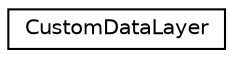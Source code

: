 digraph G
{
  edge [fontname="Helvetica",fontsize="10",labelfontname="Helvetica",labelfontsize="10"];
  node [fontname="Helvetica",fontsize="10",shape=record];
  rankdir=LR;
  Node1 [label="CustomDataLayer",height=0.2,width=0.4,color="black", fillcolor="white", style="filled",URL="$d5/d97/structCustomDataLayer.html"];
}
